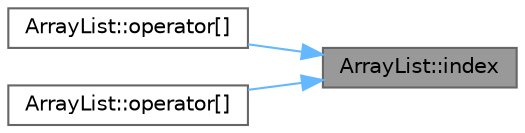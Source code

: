 digraph "ArrayList::index"
{
 // LATEX_PDF_SIZE
  bgcolor="transparent";
  edge [fontname=Helvetica,fontsize=10,labelfontname=Helvetica,labelfontsize=10];
  node [fontname=Helvetica,fontsize=10,shape=box,height=0.2,width=0.4];
  rankdir="RL";
  Node1 [id="Node000001",label="ArrayList::index",height=0.2,width=0.4,color="gray40", fillcolor="grey60", style="filled", fontcolor="black",tooltip=" "];
  Node1 -> Node2 [id="edge1_Node000001_Node000002",dir="back",color="steelblue1",style="solid",tooltip=" "];
  Node2 [id="Node000002",label="ArrayList::operator[]",height=0.2,width=0.4,color="grey40", fillcolor="white", style="filled",URL="$class_array_list.html#af75c5296ea79cd6df004884bc6532481",tooltip=" "];
  Node1 -> Node3 [id="edge2_Node000001_Node000003",dir="back",color="steelblue1",style="solid",tooltip=" "];
  Node3 [id="Node000003",label="ArrayList::operator[]",height=0.2,width=0.4,color="grey40", fillcolor="white", style="filled",URL="$class_array_list.html#aef30d5442626d0b372aa9a8cf6eef4ee",tooltip=" "];
}
